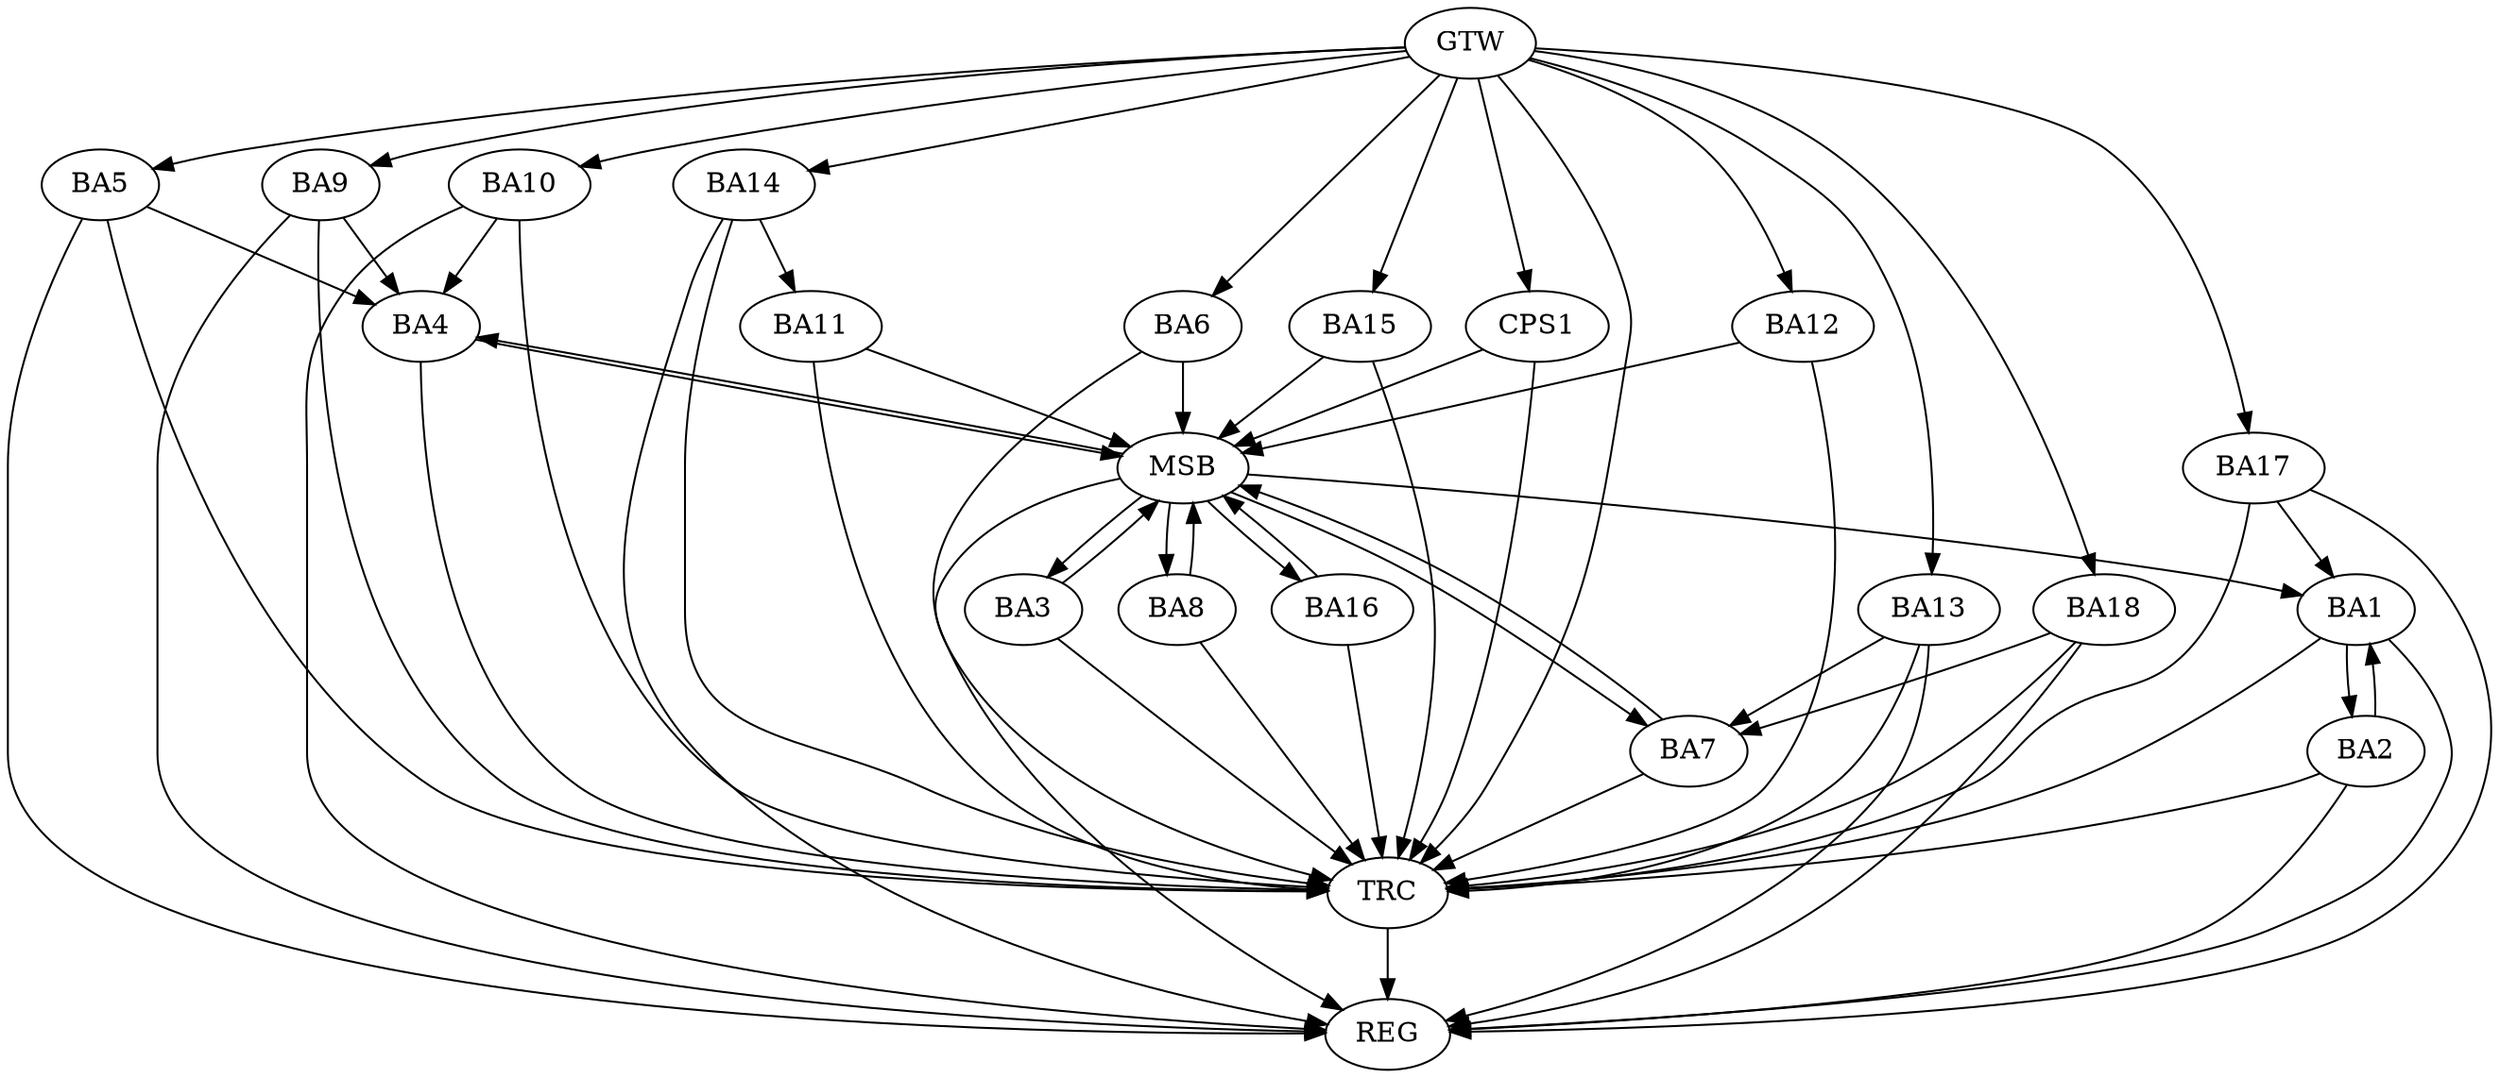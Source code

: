 strict digraph G {
  BA1 [ label="BA1" ];
  BA2 [ label="BA2" ];
  BA3 [ label="BA3" ];
  BA4 [ label="BA4" ];
  BA5 [ label="BA5" ];
  BA6 [ label="BA6" ];
  BA7 [ label="BA7" ];
  BA8 [ label="BA8" ];
  BA9 [ label="BA9" ];
  BA10 [ label="BA10" ];
  BA11 [ label="BA11" ];
  BA12 [ label="BA12" ];
  BA13 [ label="BA13" ];
  BA14 [ label="BA14" ];
  BA15 [ label="BA15" ];
  BA16 [ label="BA16" ];
  BA17 [ label="BA17" ];
  BA18 [ label="BA18" ];
  CPS1 [ label="CPS1" ];
  GTW [ label="GTW" ];
  REG [ label="REG" ];
  MSB [ label="MSB" ];
  TRC [ label="TRC" ];
  BA1 -> BA2;
  BA2 -> BA1;
  BA5 -> BA4;
  BA9 -> BA4;
  BA10 -> BA4;
  BA13 -> BA7;
  BA14 -> BA11;
  BA17 -> BA1;
  BA18 -> BA7;
  GTW -> BA5;
  GTW -> BA6;
  GTW -> BA9;
  GTW -> BA10;
  GTW -> BA12;
  GTW -> BA13;
  GTW -> BA14;
  GTW -> BA15;
  GTW -> BA17;
  GTW -> BA18;
  GTW -> CPS1;
  BA1 -> REG;
  BA2 -> REG;
  BA5 -> REG;
  BA9 -> REG;
  BA10 -> REG;
  BA13 -> REG;
  BA14 -> REG;
  BA17 -> REG;
  BA18 -> REG;
  BA3 -> MSB;
  MSB -> BA1;
  MSB -> REG;
  BA4 -> MSB;
  MSB -> BA3;
  BA6 -> MSB;
  BA7 -> MSB;
  MSB -> BA4;
  BA8 -> MSB;
  BA11 -> MSB;
  MSB -> BA7;
  BA12 -> MSB;
  BA15 -> MSB;
  BA16 -> MSB;
  MSB -> BA8;
  CPS1 -> MSB;
  MSB -> BA16;
  BA1 -> TRC;
  BA2 -> TRC;
  BA3 -> TRC;
  BA4 -> TRC;
  BA5 -> TRC;
  BA6 -> TRC;
  BA7 -> TRC;
  BA8 -> TRC;
  BA9 -> TRC;
  BA10 -> TRC;
  BA11 -> TRC;
  BA12 -> TRC;
  BA13 -> TRC;
  BA14 -> TRC;
  BA15 -> TRC;
  BA16 -> TRC;
  BA17 -> TRC;
  BA18 -> TRC;
  CPS1 -> TRC;
  GTW -> TRC;
  TRC -> REG;
}
